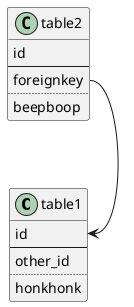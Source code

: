 {
  "sha1": "nlpvtqq6q1swhd8mqp2fyaik72kokcr",
  "insertion": {
    "when": "2024-06-04T17:28:38.817Z",
    "url": "https://forum.plantuml.net/10194/class-diagrams-method-method-arrow-sometimes-points-method",
    "user": "plantuml@gmail.com"
  }
}
@startuml

class table1 {
    id
    --
    other_id
    ..
    honkhonk
}

class table2 {
    id
    --
    foreignkey
    ..
    beepboop
}

table2::foreignkey --> table1::id

@enduml
